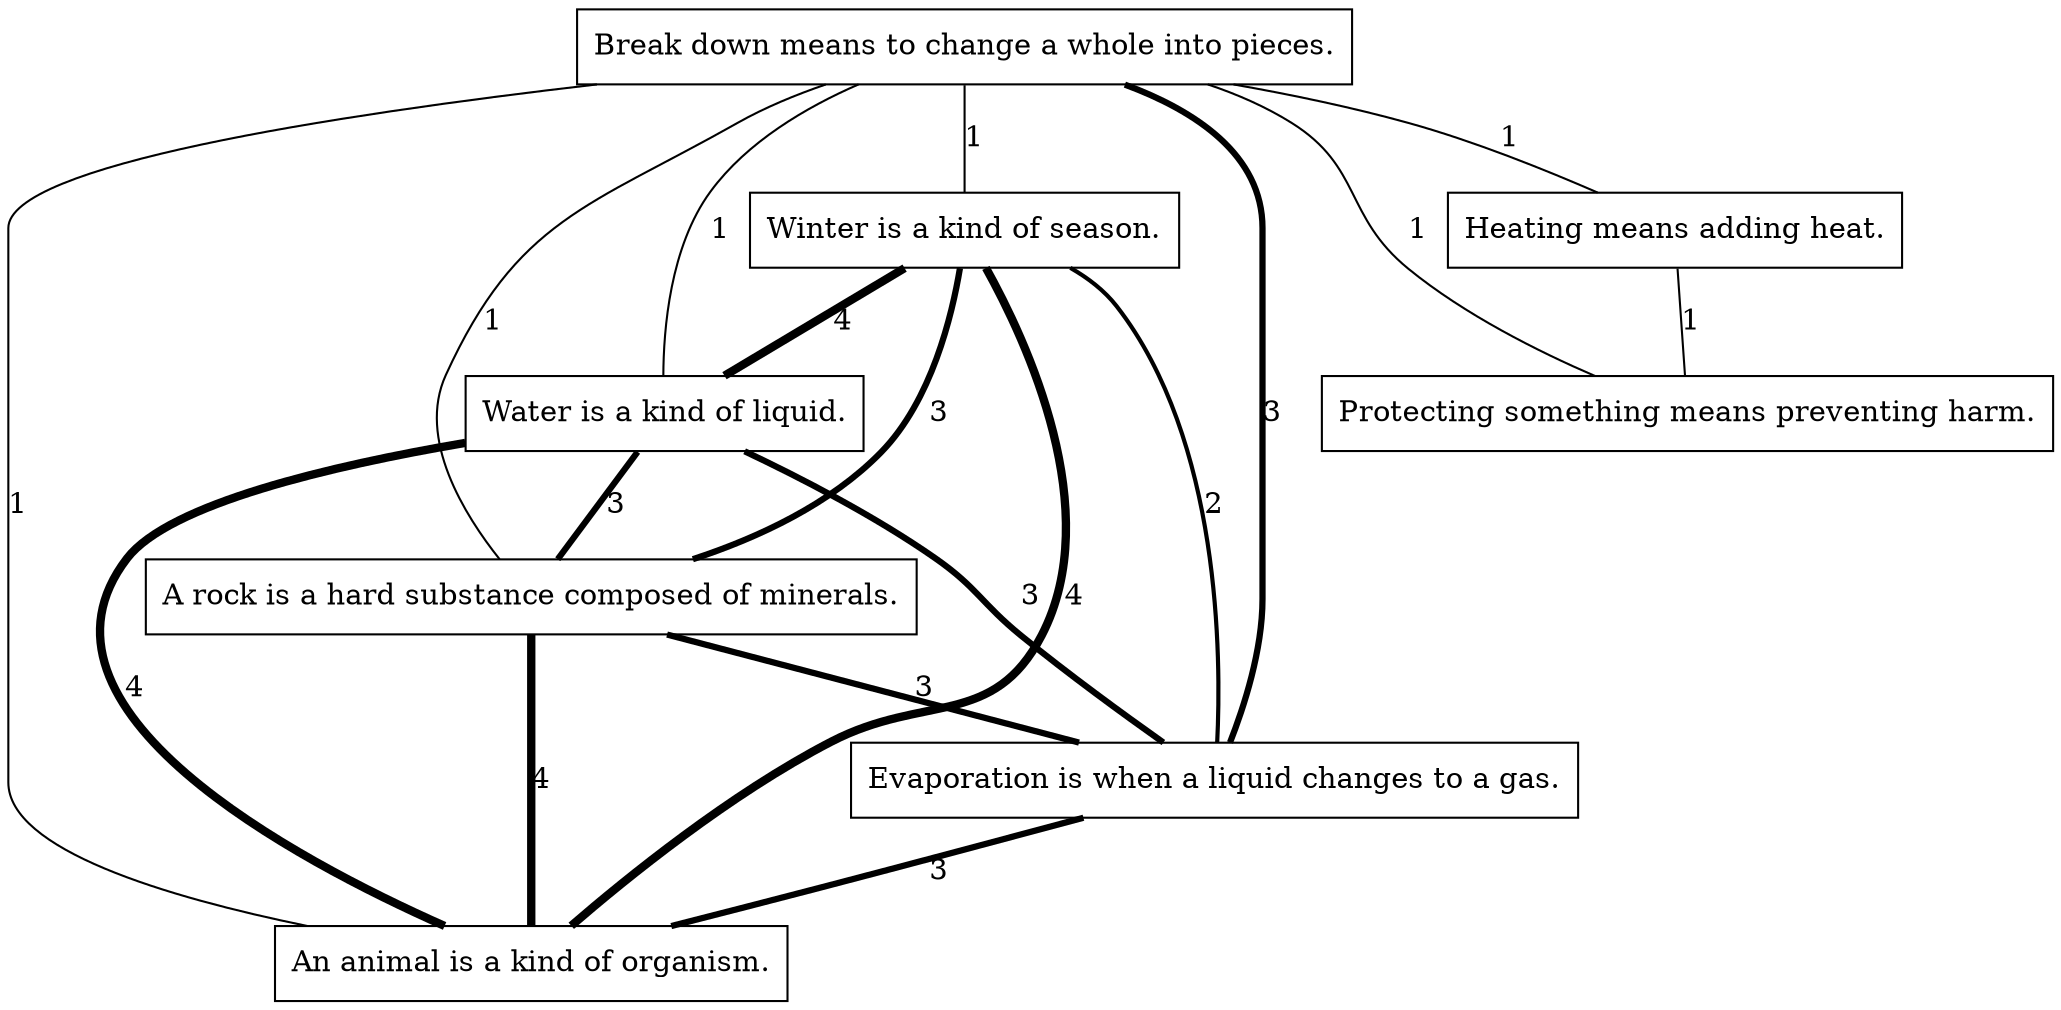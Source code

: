 digraph D {

node [shape=record];
edge [arrowhead=none];

"Break down means to change a whole into pieces." -> "Winter is a kind of season." [penwidth=1, label = "1"]
"Break down means to change a whole into pieces." -> "Heating means adding heat." [penwidth=1, label = "1"]
"Break down means to change a whole into pieces." -> "Water is a kind of liquid." [penwidth=1, label = "1"]
"Break down means to change a whole into pieces." -> "A rock is a hard substance composed of minerals." [penwidth=1, label = "1"]
"Break down means to change a whole into pieces." -> "Protecting something means preventing harm." [penwidth=1, label = "1"]
"Break down means to change a whole into pieces." -> "Evaporation is when a liquid changes to a gas." [penwidth=3, label = "3"]
"Break down means to change a whole into pieces." -> "An animal is a kind of organism." [penwidth=1, label = "1"]
"Winter is a kind of season." -> "Water is a kind of liquid." [penwidth=4, label = "4"]
"Winter is a kind of season." -> "A rock is a hard substance composed of minerals." [penwidth=3, label = "3"]
"Winter is a kind of season." -> "Evaporation is when a liquid changes to a gas." [penwidth=2, label = "2"]
"Winter is a kind of season." -> "An animal is a kind of organism." [penwidth=4, label = "4"]
"Heating means adding heat." -> "Protecting something means preventing harm." [penwidth=1, label = "1"]
"Water is a kind of liquid." -> "A rock is a hard substance composed of minerals." [penwidth=3, label = "3"]
"Water is a kind of liquid." -> "Evaporation is when a liquid changes to a gas." [penwidth=3, label = "3"]
"Water is a kind of liquid." -> "An animal is a kind of organism." [penwidth=4, label = "4"]
"A rock is a hard substance composed of minerals." -> "Evaporation is when a liquid changes to a gas." [penwidth=3, label = "3"]
"A rock is a hard substance composed of minerals." -> "An animal is a kind of organism." [penwidth=4, label = "4"]
"Evaporation is when a liquid changes to a gas." -> "An animal is a kind of organism." [penwidth=3, label = "3"]

}